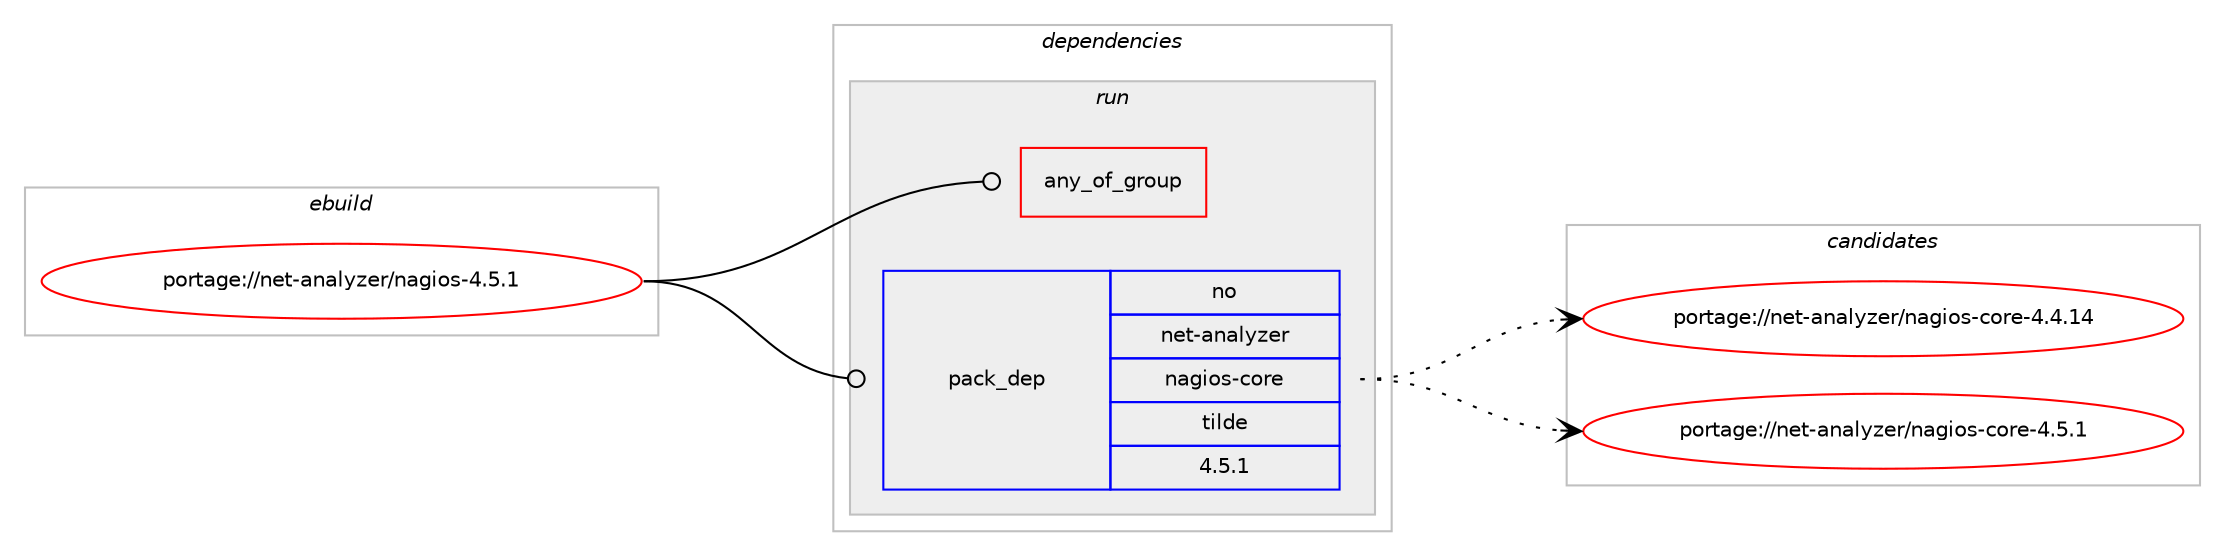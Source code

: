 digraph prolog {

# *************
# Graph options
# *************

newrank=true;
concentrate=true;
compound=true;
graph [rankdir=LR,fontname=Helvetica,fontsize=10,ranksep=1.5];#, ranksep=2.5, nodesep=0.2];
edge  [arrowhead=vee];
node  [fontname=Helvetica,fontsize=10];

# **********
# The ebuild
# **********

subgraph cluster_leftcol {
color=gray;
rank=same;
label=<<i>ebuild</i>>;
id [label="portage://net-analyzer/nagios-4.5.1", color=red, width=4, href="../net-analyzer/nagios-4.5.1.svg"];
}

# ****************
# The dependencies
# ****************

subgraph cluster_midcol {
color=gray;
label=<<i>dependencies</i>>;
subgraph cluster_compile {
fillcolor="#eeeeee";
style=filled;
label=<<i>compile</i>>;
}
subgraph cluster_compileandrun {
fillcolor="#eeeeee";
style=filled;
label=<<i>compile and run</i>>;
}
subgraph cluster_run {
fillcolor="#eeeeee";
style=filled;
label=<<i>run</i>>;
subgraph any2336 {
dependency173834 [label=<<TABLE BORDER="0" CELLBORDER="1" CELLSPACING="0" CELLPADDING="4"><TR><TD CELLPADDING="10">any_of_group</TD></TR></TABLE>>, shape=none, color=red];# *** BEGIN UNKNOWN DEPENDENCY TYPE (TODO) ***
# dependency173834 -> package_dependency(portage://net-analyzer/nagios-4.5.1,run,no,net-analyzer,nagios-plugins,none,[,,],[],[])
# *** END UNKNOWN DEPENDENCY TYPE (TODO) ***

# *** BEGIN UNKNOWN DEPENDENCY TYPE (TODO) ***
# dependency173834 -> package_dependency(portage://net-analyzer/nagios-4.5.1,run,no,net-analyzer,monitoring-plugins,none,[,,],[],[])
# *** END UNKNOWN DEPENDENCY TYPE (TODO) ***

}
id:e -> dependency173834:w [weight=20,style="solid",arrowhead="odot"];
subgraph pack86387 {
dependency173835 [label=<<TABLE BORDER="0" CELLBORDER="1" CELLSPACING="0" CELLPADDING="4" WIDTH="220"><TR><TD ROWSPAN="6" CELLPADDING="30">pack_dep</TD></TR><TR><TD WIDTH="110">no</TD></TR><TR><TD>net-analyzer</TD></TR><TR><TD>nagios-core</TD></TR><TR><TD>tilde</TD></TR><TR><TD>4.5.1</TD></TR></TABLE>>, shape=none, color=blue];
}
id:e -> dependency173835:w [weight=20,style="solid",arrowhead="odot"];
}
}

# **************
# The candidates
# **************

subgraph cluster_choices {
rank=same;
color=gray;
label=<<i>candidates</i>>;

subgraph choice86387 {
color=black;
nodesep=1;
choice1101011164597110971081211221011144711097103105111115459911111410145524652464952 [label="portage://net-analyzer/nagios-core-4.4.14", color=red, width=4,href="../net-analyzer/nagios-core-4.4.14.svg"];
choice11010111645971109710812112210111447110971031051111154599111114101455246534649 [label="portage://net-analyzer/nagios-core-4.5.1", color=red, width=4,href="../net-analyzer/nagios-core-4.5.1.svg"];
dependency173835:e -> choice1101011164597110971081211221011144711097103105111115459911111410145524652464952:w [style=dotted,weight="100"];
dependency173835:e -> choice11010111645971109710812112210111447110971031051111154599111114101455246534649:w [style=dotted,weight="100"];
}
}

}
